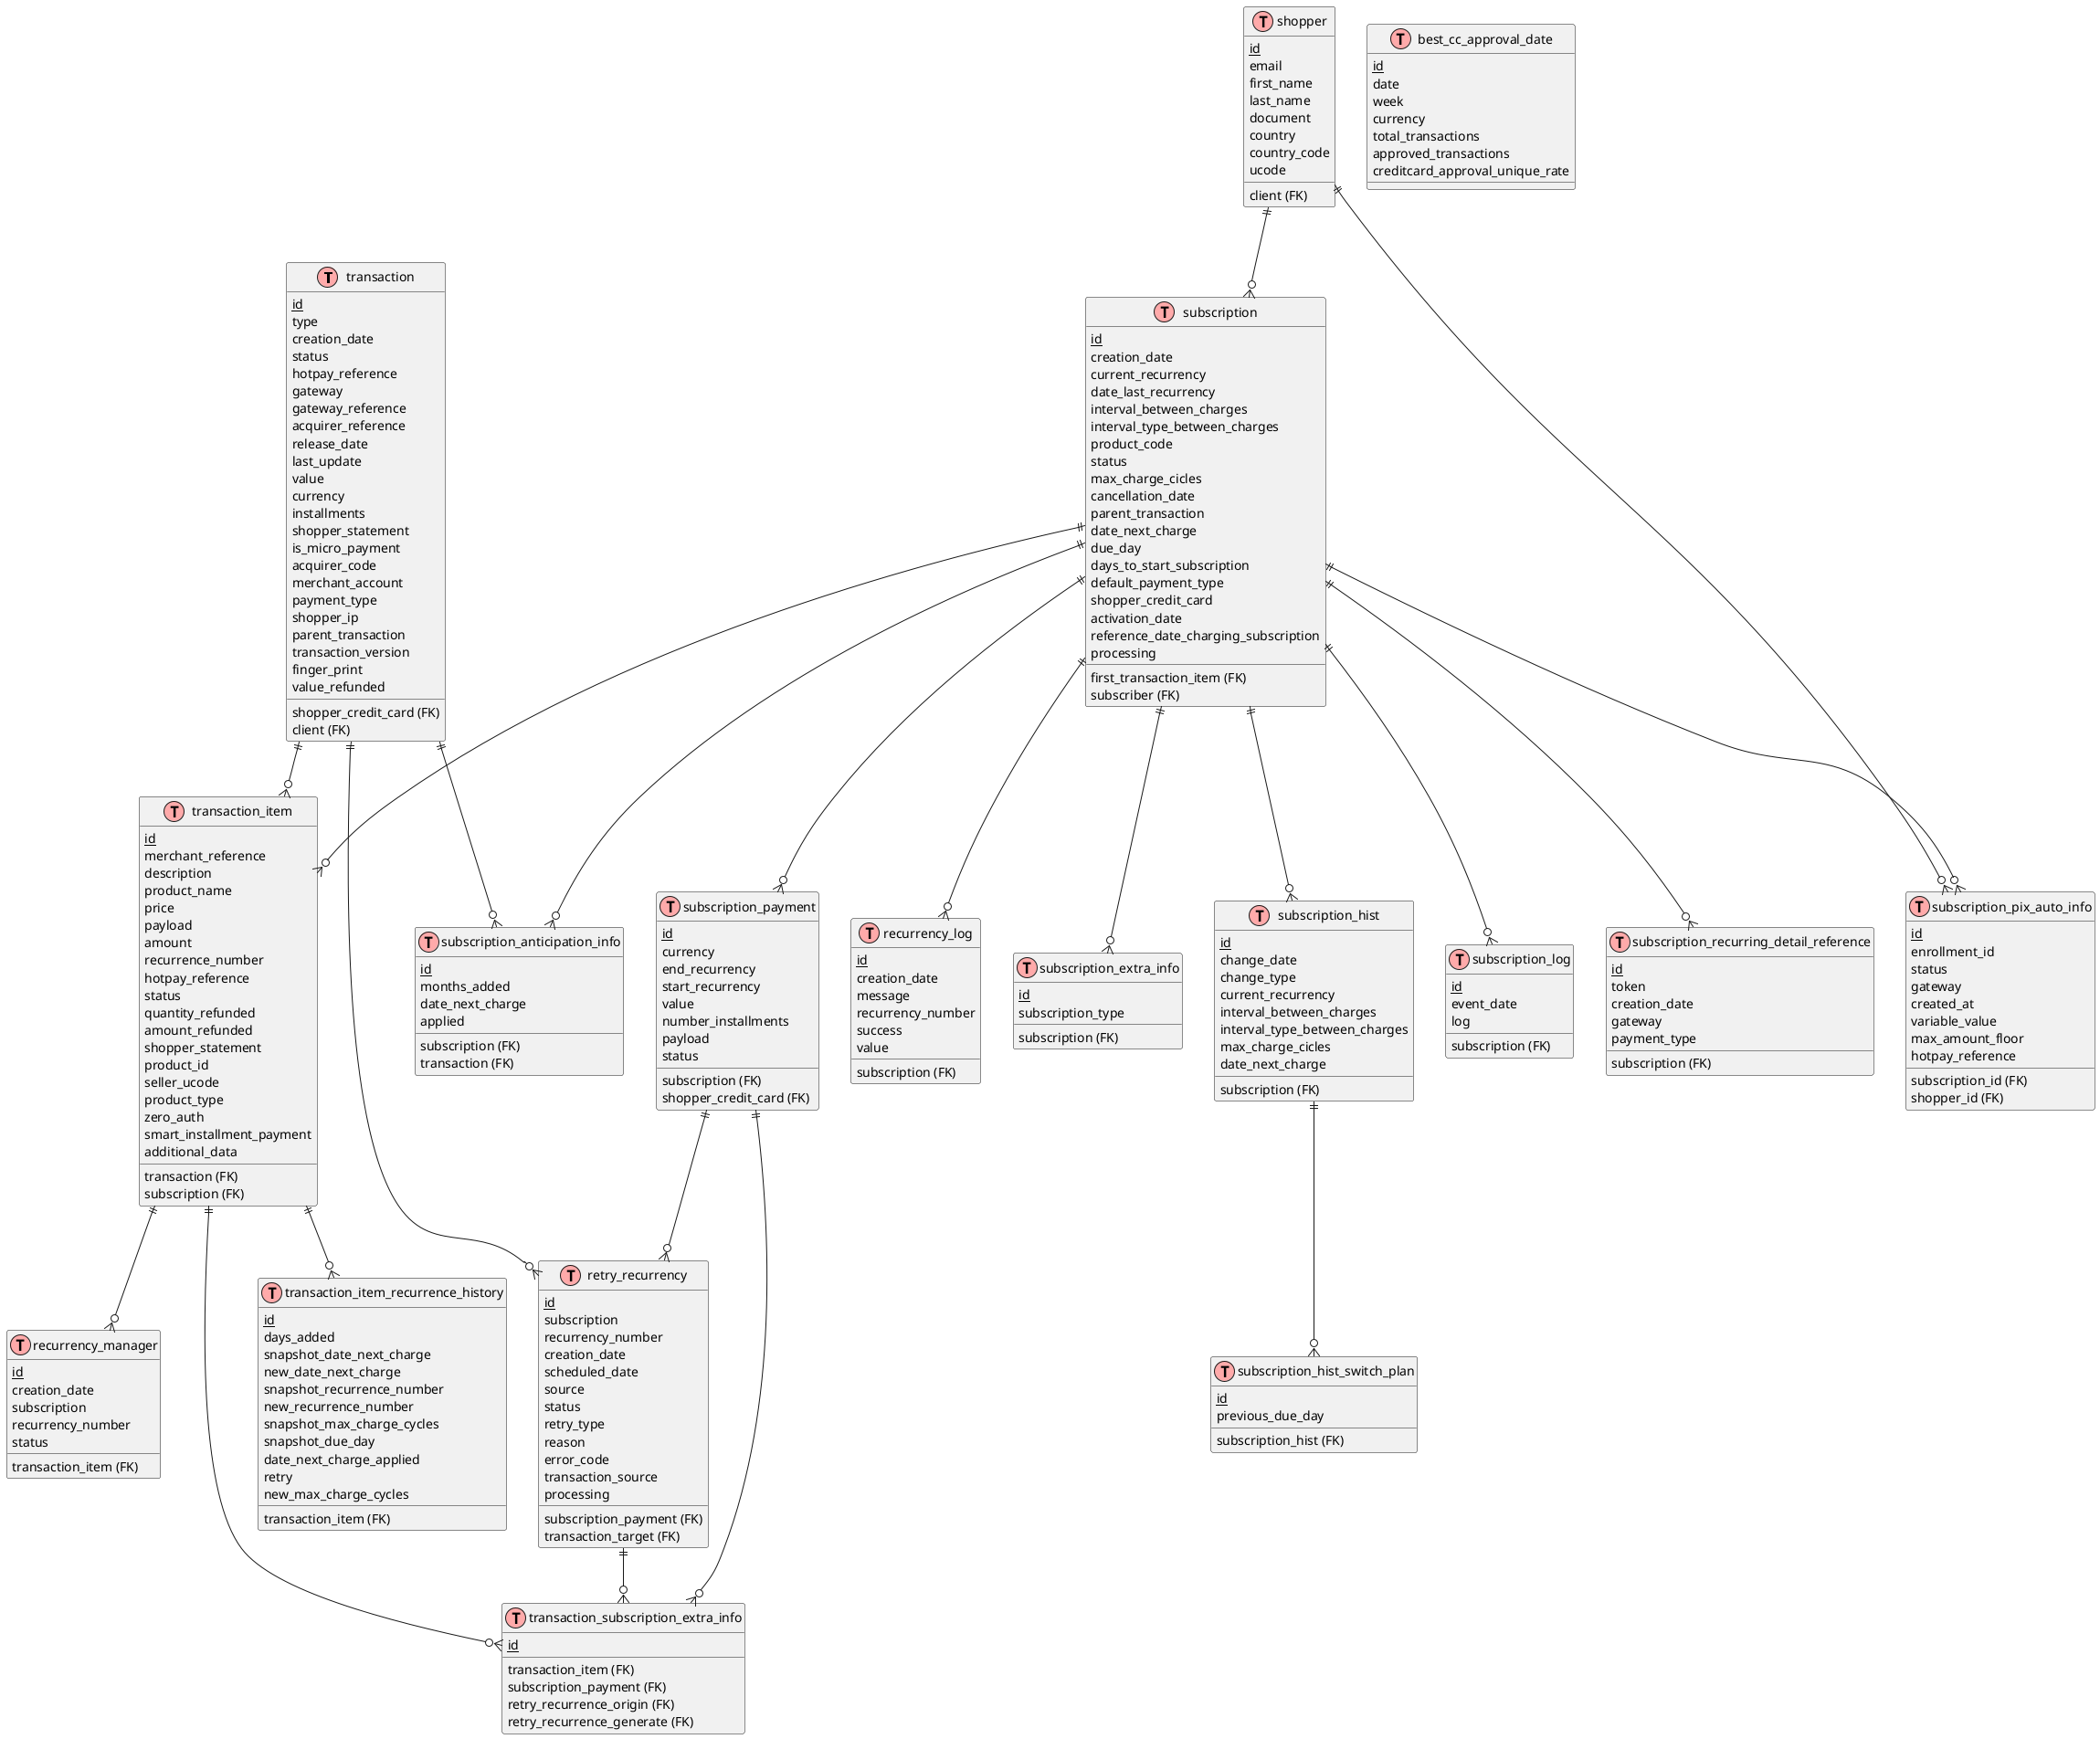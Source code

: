 @startuml
' Use o modo E-R
!define table(x) class x << (T,#FFAAAA) >>
!define primary_key(x) <u>x</u>

' Tabelas existentes

table(transaction) {
  primary_key(id)
  type
  creation_date
  status
  hotpay_reference
  shopper_credit_card (FK)
  gateway
  gateway_reference
  acquirer_reference
  release_date
  last_update
  value
  currency
  client (FK)
  installments
  shopper_statement
  is_micro_payment
  acquirer_code
  merchant_account
  payment_type
  shopper_ip
  parent_transaction
  transaction_version
  finger_print
  value_refunded
}

table(shopper) {
  primary_key(id)
  client (FK)
  email
  first_name
  last_name
  document
  country
  country_code
  ucode
}

table(transaction_item) {
  primary_key(id)
  merchant_reference
  description
  product_name
  price
  payload
  transaction (FK)
  amount
  subscription (FK)
  recurrence_number
  hotpay_reference
  status
  quantity_refunded
  amount_refunded
  shopper_statement
  product_id
  seller_ucode
  product_type
  zero_auth
  smart_installment_payment
  additional_data
}

table(subscription) {
  primary_key(id)
  first_transaction_item (FK)
  creation_date
  current_recurrency
  date_last_recurrency
  interval_between_charges
  interval_type_between_charges
  product_code
  status
  subscriber (FK)
  max_charge_cicles
  cancellation_date
  parent_transaction
  date_next_charge
  due_day
  days_to_start_subscription
  default_payment_type
  shopper_credit_card
  activation_date
  reference_date_charging_subscription
  processing
}

table(best_cc_approval_date) {
  primary_key(id)
  date
  week
  currency
  total_transactions
  approved_transactions
  creditcard_approval_unique_rate
}

table(recurrency_log) {
  primary_key(id)
  creation_date
  message
  recurrency_number
  subscription (FK)
  success
  value
}

table(recurrency_manager) {
  primary_key(id)
  creation_date
  subscription
  recurrency_number
  transaction_item (FK)
  status
}

table(retry_recurrency) {
  primary_key(id)
  subscription
  recurrency_number
  creation_date
  scheduled_date
  source
  status
  retry_type
  reason
  error_code
  transaction_source
  processing
  subscription_payment (FK)
  transaction_target (FK)
}

table(subscription_payment) {
  primary_key(id)
  currency
  end_recurrency
  start_recurrency
  value
  subscription (FK)
  number_installments
  shopper_credit_card (FK)
  payload
  status
}

table(subscription_anticipation_info) {
  primary_key(id)
  subscription (FK)
  transaction (FK)
  months_added
  date_next_charge
  applied
}

table(subscription_extra_info) {
  primary_key(id)
  subscription (FK)
  subscription_type
}

table(subscription_hist) {
  primary_key(id)
  change_date
  change_type
  subscription (FK)
  current_recurrency
  interval_between_charges
  interval_type_between_charges
  max_charge_cicles
  date_next_charge
}

table(subscription_hist_switch_plan) {
  primary_key(id)
  subscription_hist (FK)
  previous_due_day
}

table(subscription_log) {
  primary_key(id)
  subscription (FK)
  event_date
  log
}

table(subscription_pix_auto_info) {
  primary_key(id)
  enrollment_id
  status
  gateway
  created_at
  variable_value
  max_amount_floor
  subscription_id (FK)
  shopper_id (FK)
  hotpay_reference
}

table(subscription_recurring_detail_reference) {
  primary_key(id)
  subscription (FK)
  token
  creation_date
  gateway
  payment_type
}

table(transaction_subscription_extra_info) {
    primary_key(id)
    transaction_item (FK)
    subscription_payment (FK)
    retry_recurrence_origin (FK)
    retry_recurrence_generate (FK)
}

table(transaction_item_recurrence_history) {
    primary_key(id)
    transaction_item (FK)
    days_added
    snapshot_date_next_charge
    new_date_next_charge
    snapshot_recurrence_number
    new_recurrence_number
    snapshot_max_charge_cycles
    snapshot_due_day
    date_next_charge_applied
    retry
    new_max_charge_cycles
}

'table(subscription_saas) {
'  primary_key(id)
'  hotpay_subscription_saas_reference
'  transaction_item_reference (FK)
'  current_subscription_shopper_credit_card (FK)
'}
'
'table(subscription_shopper_credit_card) {
'  primary_key(id)
'  subscription (FK)
'  shopper_credit_card (FK)
'  subscription_saas (FK)
'  gateway_recurrence_transaction_identifier
'}
'
'table(subscription_saas_transaction_item) {
'  primary_key(subscription_saas) (FK)
'  transaction_item (FK)
'  transaction_saas_code
'}
'
'table(subscription_shopper_bank_account) {
'  primary_key(id)
'  subscription (FK)
'  shopper_bank_account (FK)
'  subscription_saas (FK)
'}


' Relacionamentos

subscription ||--o{ recurrency_log
transaction_item ||--o{ recurrency_manager
subscription_payment ||--o{ retry_recurrency
transaction ||--o{ retry_recurrency
shopper ||--o{ subscription
subscription ||--o{ subscription_anticipation_info
transaction ||--o{ subscription_anticipation_info
subscription ||--o{ subscription_extra_info
subscription ||--o{ subscription_hist
subscription_hist ||--o{ subscription_hist_switch_plan
subscription ||--o{ subscription_log
subscription ||--o{ subscription_payment
shopper ||--o{ subscription_pix_auto_info
subscription ||--o{ subscription_pix_auto_info
subscription ||--o{ subscription_recurring_detail_reference
subscription ||--o{ transaction_item
transaction ||--o{ transaction_item
transaction_item ||--o{ transaction_item_recurrence_history
retry_recurrency ||--o{ transaction_subscription_extra_info
subscription_payment ||--o{ transaction_subscription_extra_info
transaction_item ||--o{ transaction_subscription_extra_info

'transaction_item ||--o{ subscription_saas_transaction_item
'transaction_item ||--o{ subscription_saas
'subscription_saas ||--o{ subscription_saas_transaction_item
'subscription_saas ||--o{ subscription_shopper_bank_account
@enduml



